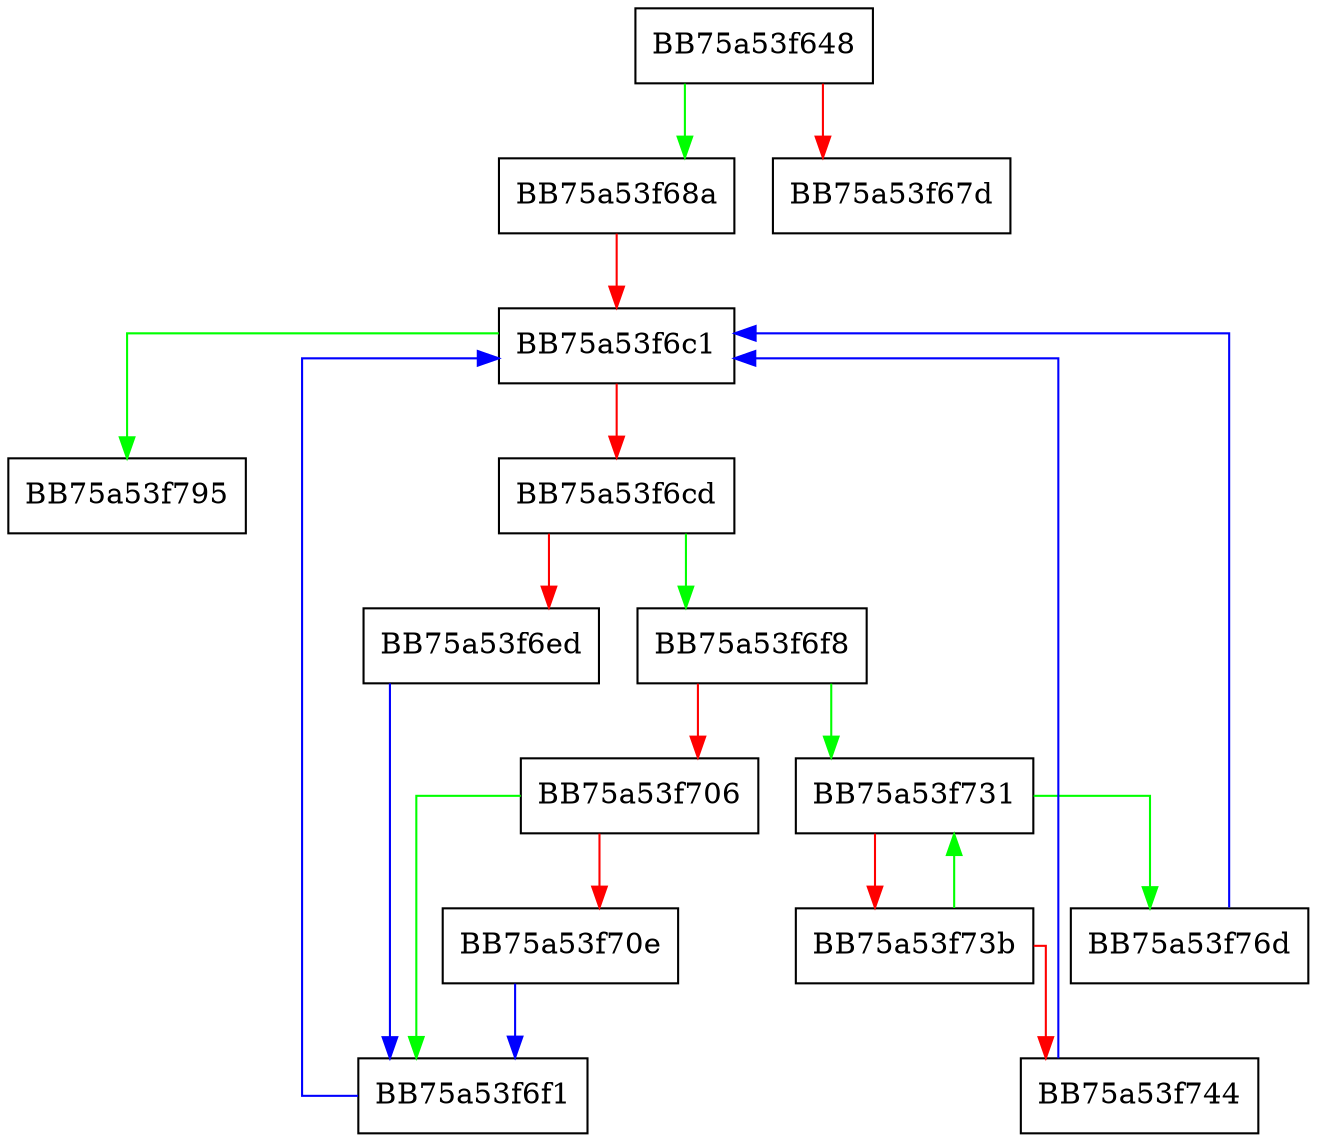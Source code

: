 digraph _Forced_rehash {
  node [shape="box"];
  graph [splines=ortho];
  BB75a53f648 -> BB75a53f68a [color="green"];
  BB75a53f648 -> BB75a53f67d [color="red"];
  BB75a53f68a -> BB75a53f6c1 [color="red"];
  BB75a53f6c1 -> BB75a53f795 [color="green"];
  BB75a53f6c1 -> BB75a53f6cd [color="red"];
  BB75a53f6cd -> BB75a53f6f8 [color="green"];
  BB75a53f6cd -> BB75a53f6ed [color="red"];
  BB75a53f6ed -> BB75a53f6f1 [color="blue"];
  BB75a53f6f1 -> BB75a53f6c1 [color="blue"];
  BB75a53f6f8 -> BB75a53f731 [color="green"];
  BB75a53f6f8 -> BB75a53f706 [color="red"];
  BB75a53f706 -> BB75a53f6f1 [color="green"];
  BB75a53f706 -> BB75a53f70e [color="red"];
  BB75a53f70e -> BB75a53f6f1 [color="blue"];
  BB75a53f731 -> BB75a53f76d [color="green"];
  BB75a53f731 -> BB75a53f73b [color="red"];
  BB75a53f73b -> BB75a53f731 [color="green"];
  BB75a53f73b -> BB75a53f744 [color="red"];
  BB75a53f744 -> BB75a53f6c1 [color="blue"];
  BB75a53f76d -> BB75a53f6c1 [color="blue"];
}